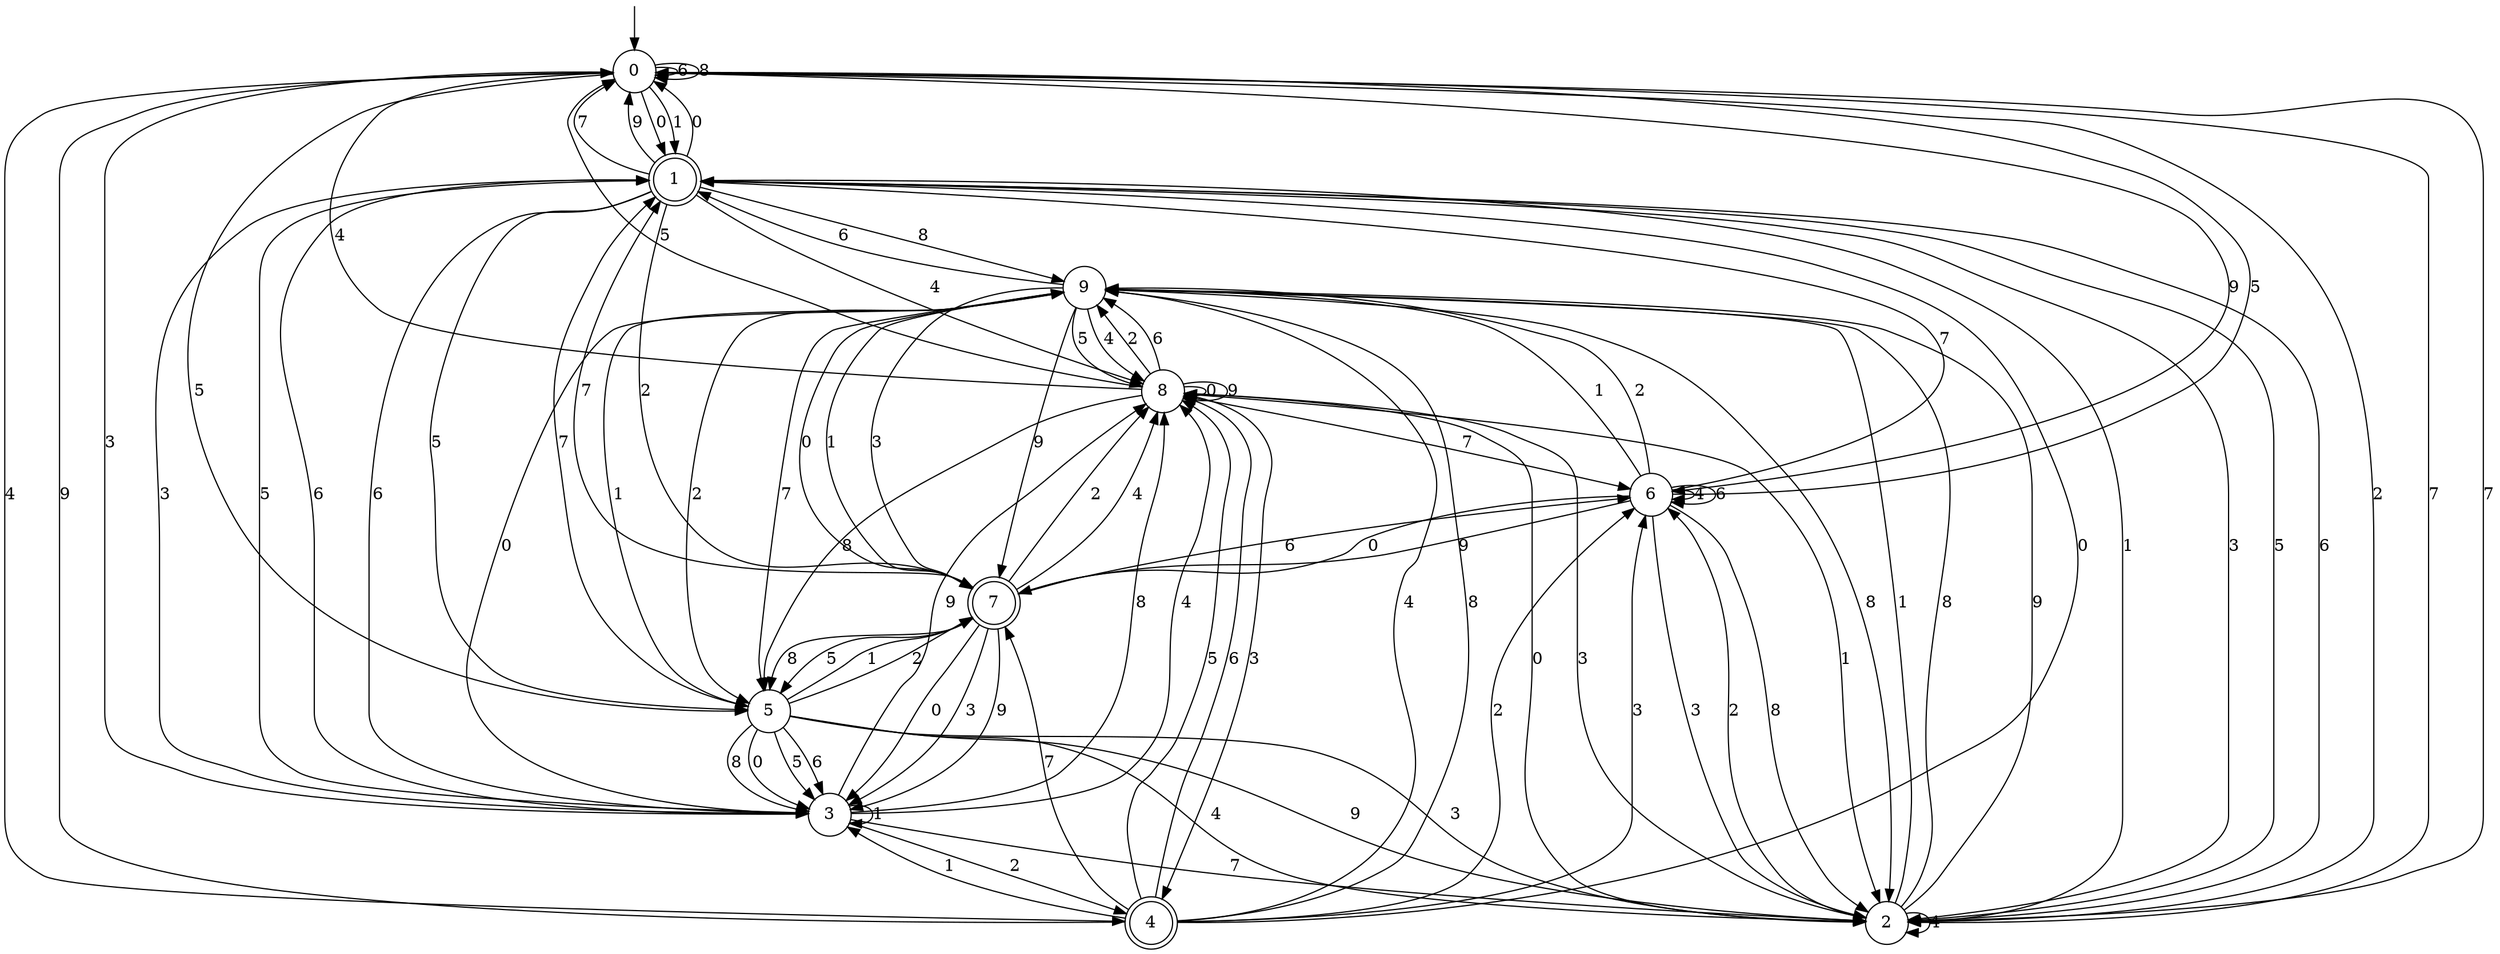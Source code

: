 digraph g {

	s0 [shape="circle" label="0"];
	s1 [shape="doublecircle" label="1"];
	s2 [shape="circle" label="2"];
	s3 [shape="circle" label="3"];
	s4 [shape="doublecircle" label="4"];
	s5 [shape="circle" label="5"];
	s6 [shape="circle" label="6"];
	s7 [shape="doublecircle" label="7"];
	s8 [shape="circle" label="8"];
	s9 [shape="circle" label="9"];
	s0 -> s1 [label="0"];
	s0 -> s1 [label="1"];
	s0 -> s2 [label="2"];
	s0 -> s3 [label="3"];
	s0 -> s4 [label="4"];
	s0 -> s5 [label="5"];
	s0 -> s0 [label="6"];
	s0 -> s2 [label="7"];
	s0 -> s0 [label="8"];
	s0 -> s6 [label="9"];
	s1 -> s0 [label="0"];
	s1 -> s2 [label="1"];
	s1 -> s7 [label="2"];
	s1 -> s2 [label="3"];
	s1 -> s8 [label="4"];
	s1 -> s5 [label="5"];
	s1 -> s3 [label="6"];
	s1 -> s0 [label="7"];
	s1 -> s9 [label="8"];
	s1 -> s0 [label="9"];
	s2 -> s8 [label="0"];
	s2 -> s9 [label="1"];
	s2 -> s6 [label="2"];
	s2 -> s8 [label="3"];
	s2 -> s2 [label="4"];
	s2 -> s1 [label="5"];
	s2 -> s1 [label="6"];
	s2 -> s0 [label="7"];
	s2 -> s9 [label="8"];
	s2 -> s9 [label="9"];
	s3 -> s9 [label="0"];
	s3 -> s3 [label="1"];
	s3 -> s4 [label="2"];
	s3 -> s1 [label="3"];
	s3 -> s8 [label="4"];
	s3 -> s1 [label="5"];
	s3 -> s1 [label="6"];
	s3 -> s2 [label="7"];
	s3 -> s8 [label="8"];
	s3 -> s8 [label="9"];
	s4 -> s1 [label="0"];
	s4 -> s3 [label="1"];
	s4 -> s6 [label="2"];
	s4 -> s6 [label="3"];
	s4 -> s9 [label="4"];
	s4 -> s8 [label="5"];
	s4 -> s8 [label="6"];
	s4 -> s7 [label="7"];
	s4 -> s9 [label="8"];
	s4 -> s0 [label="9"];
	s5 -> s3 [label="0"];
	s5 -> s7 [label="1"];
	s5 -> s7 [label="2"];
	s5 -> s2 [label="3"];
	s5 -> s2 [label="4"];
	s5 -> s3 [label="5"];
	s5 -> s3 [label="6"];
	s5 -> s1 [label="7"];
	s5 -> s3 [label="8"];
	s5 -> s2 [label="9"];
	s6 -> s7 [label="0"];
	s6 -> s9 [label="1"];
	s6 -> s9 [label="2"];
	s6 -> s2 [label="3"];
	s6 -> s6 [label="4"];
	s6 -> s0 [label="5"];
	s6 -> s6 [label="6"];
	s6 -> s1 [label="7"];
	s6 -> s2 [label="8"];
	s6 -> s7 [label="9"];
	s7 -> s3 [label="0"];
	s7 -> s9 [label="1"];
	s7 -> s8 [label="2"];
	s7 -> s3 [label="3"];
	s7 -> s8 [label="4"];
	s7 -> s5 [label="5"];
	s7 -> s6 [label="6"];
	s7 -> s1 [label="7"];
	s7 -> s5 [label="8"];
	s7 -> s3 [label="9"];
	s8 -> s8 [label="0"];
	s8 -> s2 [label="1"];
	s8 -> s9 [label="2"];
	s8 -> s4 [label="3"];
	s8 -> s0 [label="4"];
	s8 -> s0 [label="5"];
	s8 -> s9 [label="6"];
	s8 -> s6 [label="7"];
	s8 -> s5 [label="8"];
	s8 -> s8 [label="9"];
	s9 -> s7 [label="0"];
	s9 -> s5 [label="1"];
	s9 -> s5 [label="2"];
	s9 -> s7 [label="3"];
	s9 -> s8 [label="4"];
	s9 -> s8 [label="5"];
	s9 -> s1 [label="6"];
	s9 -> s5 [label="7"];
	s9 -> s2 [label="8"];
	s9 -> s7 [label="9"];

__start0 [label="" shape="none" width="0" height="0"];
__start0 -> s0;

}
